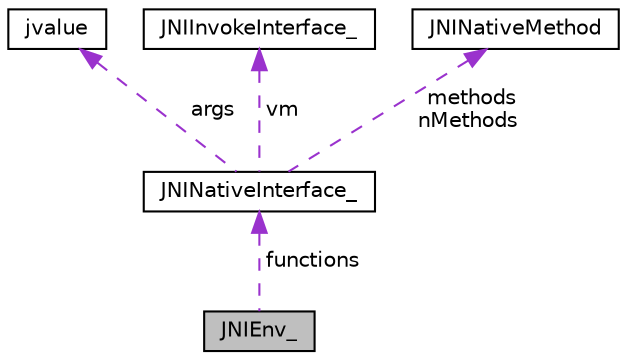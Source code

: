 digraph "JNIEnv_"
{
 // LATEX_PDF_SIZE
  edge [fontname="Helvetica",fontsize="10",labelfontname="Helvetica",labelfontsize="10"];
  node [fontname="Helvetica",fontsize="10",shape=record];
  Node1 [label="JNIEnv_",height=0.2,width=0.4,color="black", fillcolor="grey75", style="filled", fontcolor="black",tooltip=" "];
  Node2 -> Node1 [dir="back",color="darkorchid3",fontsize="10",style="dashed",label=" functions" ,fontname="Helvetica"];
  Node2 [label="JNINativeInterface_",height=0.2,width=0.4,color="black", fillcolor="white", style="filled",URL="$struct_j_n_i_native_interface__.html",tooltip=" "];
  Node3 -> Node2 [dir="back",color="darkorchid3",fontsize="10",style="dashed",label=" args" ,fontname="Helvetica"];
  Node3 [label="jvalue",height=0.2,width=0.4,color="black", fillcolor="white", style="filled",URL="$unionjvalue.html",tooltip=" "];
  Node4 -> Node2 [dir="back",color="darkorchid3",fontsize="10",style="dashed",label=" vm" ,fontname="Helvetica"];
  Node4 [label="JNIInvokeInterface_",height=0.2,width=0.4,color="black", fillcolor="white", style="filled",URL="$struct_j_n_i_invoke_interface__.html",tooltip=" "];
  Node5 -> Node2 [dir="back",color="darkorchid3",fontsize="10",style="dashed",label=" methods\nnMethods" ,fontname="Helvetica"];
  Node5 [label="JNINativeMethod",height=0.2,width=0.4,color="black", fillcolor="white", style="filled",URL="$struct_j_n_i_native_method.html",tooltip=" "];
}
